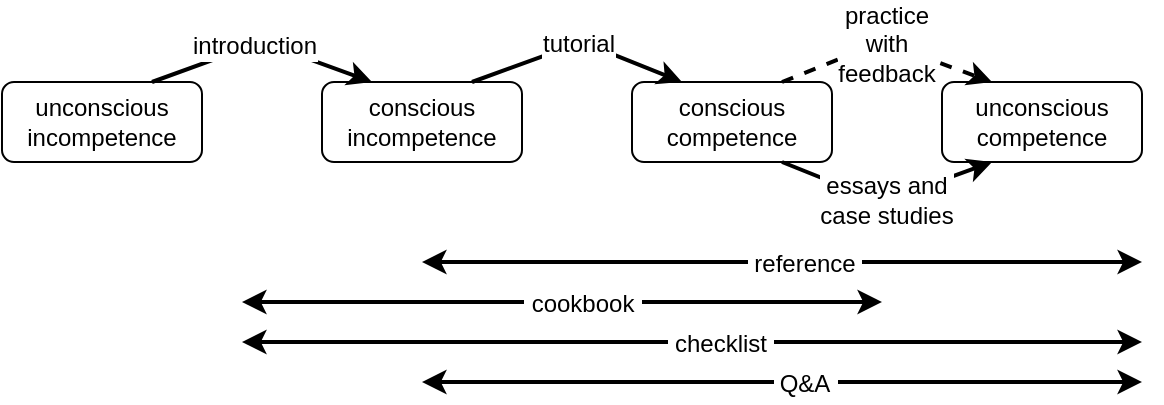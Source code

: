 <mxfile version="10.6.1" type="device"><diagram id="FoLuBU96T1Bi75DxYWTj" name="Page-1"><mxGraphModel dx="898" dy="662" grid="1" gridSize="10" guides="1" tooltips="1" connect="1" arrows="1" fold="1" page="1" pageScale="1" pageWidth="1100" pageHeight="850" math="0" shadow="0"><root><mxCell id="0"/><mxCell id="1" parent="0"/><mxCell id="lUlWz5bhuS1lqRdrJAPM-1" value="unconscious incompetence" style="rounded=1;whiteSpace=wrap;html=1;" parent="1" vertex="1"><mxGeometry x="10" y="60" width="100" height="40" as="geometry"/></mxCell><mxCell id="lUlWz5bhuS1lqRdrJAPM-2" value="conscious incompetence" style="rounded=1;whiteSpace=wrap;html=1;" parent="1" vertex="1"><mxGeometry x="170" y="60" width="100" height="40" as="geometry"/></mxCell><mxCell id="lUlWz5bhuS1lqRdrJAPM-3" value="conscious competence" style="rounded=1;whiteSpace=wrap;html=1;" parent="1" vertex="1"><mxGeometry x="325" y="60" width="100" height="40" as="geometry"/></mxCell><mxCell id="lUlWz5bhuS1lqRdrJAPM-4" value="unconscious competence" style="rounded=1;whiteSpace=wrap;html=1;" parent="1" vertex="1"><mxGeometry x="480" y="60" width="100" height="40" as="geometry"/></mxCell><mxCell id="lUlWz5bhuS1lqRdrJAPM-17" value="" style="endArrow=classic;html=1;exitX=0.75;exitY=0;exitDx=0;exitDy=0;entryX=0.25;entryY=0;entryDx=0;entryDy=0;strokeWidth=2;" parent="1" source="lUlWz5bhuS1lqRdrJAPM-1" target="lUlWz5bhuS1lqRdrJAPM-2" edge="1"><mxGeometry width="50" height="50" relative="1" as="geometry"><mxPoint x="10" y="480" as="sourcePoint"/><mxPoint x="60" y="430" as="targetPoint"/><Array as="points"><mxPoint x="140" y="40"/></Array></mxGeometry></mxCell><mxCell id="lUlWz5bhuS1lqRdrJAPM-27" value="introduction" style="text;html=1;resizable=0;points=[];align=center;verticalAlign=middle;labelBackgroundColor=#ffffff;" parent="lUlWz5bhuS1lqRdrJAPM-17" vertex="1" connectable="0"><mxGeometry x="-0.067" relative="1" as="geometry"><mxPoint as="offset"/></mxGeometry></mxCell><mxCell id="lUlWz5bhuS1lqRdrJAPM-18" value="&lt;font style=&quot;font-size: 12px&quot;&gt;tutorial&lt;/font&gt;" style="endArrow=classic;html=1;exitX=0.75;exitY=0;exitDx=0;exitDy=0;entryX=0.25;entryY=0;entryDx=0;entryDy=0;strokeWidth=2;" parent="1" source="lUlWz5bhuS1lqRdrJAPM-2" target="lUlWz5bhuS1lqRdrJAPM-3" edge="1"><mxGeometry width="50" height="50" relative="1" as="geometry"><mxPoint x="75" y="110" as="sourcePoint"/><mxPoint x="75" y="170" as="targetPoint"/><Array as="points"><mxPoint x="300" y="40"/></Array></mxGeometry></mxCell><mxCell id="lUlWz5bhuS1lqRdrJAPM-36" value="" style="endArrow=classic;startArrow=classic;html=1;strokeWidth=2;" parent="1" edge="1"><mxGeometry width="50" height="50" relative="1" as="geometry"><mxPoint x="220" y="150" as="sourcePoint"/><mxPoint x="580" y="150" as="targetPoint"/></mxGeometry></mxCell><mxCell id="lUlWz5bhuS1lqRdrJAPM-37" value="&amp;nbsp;reference&amp;nbsp;" style="text;html=1;resizable=0;points=[];align=center;verticalAlign=middle;labelBackgroundColor=#ffffff;" parent="lUlWz5bhuS1lqRdrJAPM-36" vertex="1" connectable="0"><mxGeometry x="0.059" y="-1" relative="1" as="geometry"><mxPoint as="offset"/></mxGeometry></mxCell><mxCell id="lUlWz5bhuS1lqRdrJAPM-38" value="" style="endArrow=classic;startArrow=classic;html=1;strokeWidth=2;" parent="1" edge="1"><mxGeometry width="50" height="50" relative="1" as="geometry"><mxPoint x="130" y="170" as="sourcePoint"/><mxPoint x="450" y="170" as="targetPoint"/></mxGeometry></mxCell><mxCell id="lUlWz5bhuS1lqRdrJAPM-39" value="&amp;nbsp;cookbook&amp;nbsp;" style="text;html=1;resizable=0;points=[];align=center;verticalAlign=middle;labelBackgroundColor=#ffffff;" parent="lUlWz5bhuS1lqRdrJAPM-38" vertex="1" connectable="0"><mxGeometry x="0.059" y="-1" relative="1" as="geometry"><mxPoint as="offset"/></mxGeometry></mxCell><mxCell id="lUlWz5bhuS1lqRdrJAPM-40" value="" style="endArrow=classic;startArrow=classic;html=1;strokeWidth=2;" parent="1" edge="1"><mxGeometry width="50" height="50" relative="1" as="geometry"><mxPoint x="220" y="210" as="sourcePoint"/><mxPoint x="580" y="210" as="targetPoint"/></mxGeometry></mxCell><mxCell id="lUlWz5bhuS1lqRdrJAPM-41" value="&amp;nbsp;Q&amp;amp;A&amp;nbsp;" style="text;html=1;resizable=0;points=[];align=center;verticalAlign=middle;labelBackgroundColor=#ffffff;" parent="lUlWz5bhuS1lqRdrJAPM-40" vertex="1" connectable="0"><mxGeometry x="0.059" y="-1" relative="1" as="geometry"><mxPoint as="offset"/></mxGeometry></mxCell><mxCell id="fZ8EyGc3nyRiAq0WAOrh-1" value="&lt;font style=&quot;font-size: 12px&quot;&gt;practice&lt;br&gt;with&lt;br&gt;feedback&lt;/font&gt;&lt;br&gt;" style="endArrow=classic;html=1;entryX=0.25;entryY=0;entryDx=0;entryDy=0;exitX=0.75;exitY=0;exitDx=0;exitDy=0;dashed=1;strokeWidth=2;" parent="1" source="lUlWz5bhuS1lqRdrJAPM-3" target="lUlWz5bhuS1lqRdrJAPM-4" edge="1"><mxGeometry width="50" height="50" relative="1" as="geometry"><mxPoint x="10" y="240" as="sourcePoint"/><mxPoint x="60" y="190" as="targetPoint"/><Array as="points"><mxPoint x="450" y="40"/></Array></mxGeometry></mxCell><mxCell id="fZ8EyGc3nyRiAq0WAOrh-2" value="&lt;font style=&quot;font-size: 12px&quot;&gt;essays and&lt;br&gt;case studies&lt;br&gt;&lt;/font&gt;" style="endArrow=classic;html=1;strokeWidth=2;entryX=0.25;entryY=1;entryDx=0;entryDy=0;exitX=0.75;exitY=1;exitDx=0;exitDy=0;" parent="1" source="lUlWz5bhuS1lqRdrJAPM-3" target="lUlWz5bhuS1lqRdrJAPM-4" edge="1"><mxGeometry width="50" height="50" relative="1" as="geometry"><mxPoint x="400" y="120" as="sourcePoint"/><mxPoint x="60" y="220" as="targetPoint"/><Array as="points"><mxPoint x="450" y="120"/></Array></mxGeometry></mxCell><mxCell id="fZ8EyGc3nyRiAq0WAOrh-3" value="" style="endArrow=classic;startArrow=classic;html=1;strokeWidth=2;" parent="1" edge="1"><mxGeometry width="50" height="50" relative="1" as="geometry"><mxPoint x="130" y="190" as="sourcePoint"/><mxPoint x="580" y="190" as="targetPoint"/></mxGeometry></mxCell><mxCell id="fZ8EyGc3nyRiAq0WAOrh-4" value="&amp;nbsp;checklist&amp;nbsp;" style="text;html=1;resizable=0;points=[];align=center;verticalAlign=middle;labelBackgroundColor=#ffffff;" parent="fZ8EyGc3nyRiAq0WAOrh-3" vertex="1" connectable="0"><mxGeometry x="0.059" y="-1" relative="1" as="geometry"><mxPoint as="offset"/></mxGeometry></mxCell></root></mxGraphModel></diagram></mxfile>